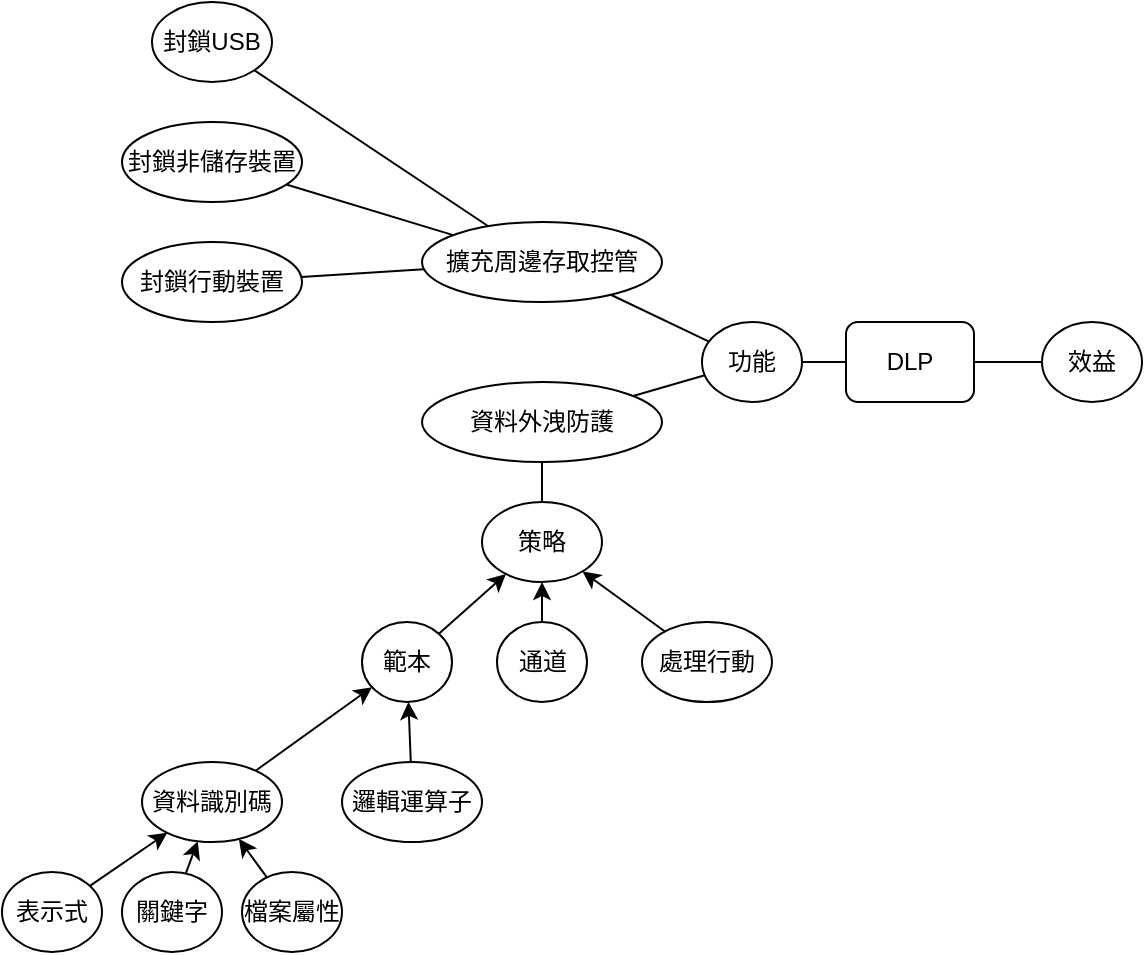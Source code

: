 <mxfile version="24.0.2" type="github">
  <diagram name="第 1 页" id="t7qFuRe6FOvAGoAW_O7x">
    <mxGraphModel dx="1024" dy="551" grid="1" gridSize="10" guides="1" tooltips="1" connect="1" arrows="1" fold="1" page="1" pageScale="1" pageWidth="827" pageHeight="1169" math="0" shadow="0">
      <root>
        <mxCell id="0" />
        <mxCell id="1" parent="0" />
        <mxCell id="pRuLt233ZQYhjGLr3jmY-1" value="DLP" style="rounded=1;whiteSpace=wrap;html=1;" vertex="1" parent="1">
          <mxGeometry x="432" y="310" width="64" height="40" as="geometry" />
        </mxCell>
        <mxCell id="pRuLt233ZQYhjGLr3jmY-2" value="功能" style="ellipse;whiteSpace=wrap;html=1;" vertex="1" parent="1">
          <mxGeometry x="360" y="310" width="50" height="40" as="geometry" />
        </mxCell>
        <mxCell id="pRuLt233ZQYhjGLr3jmY-3" value="效益" style="ellipse;whiteSpace=wrap;html=1;" vertex="1" parent="1">
          <mxGeometry x="530" y="310" width="50" height="40" as="geometry" />
        </mxCell>
        <mxCell id="pRuLt233ZQYhjGLr3jmY-10" value="擴充周邊存取控管" style="ellipse;whiteSpace=wrap;html=1;" vertex="1" parent="1">
          <mxGeometry x="220" y="260" width="120" height="40" as="geometry" />
        </mxCell>
        <mxCell id="pRuLt233ZQYhjGLr3jmY-11" value="&lt;div&gt;資料外洩防護&lt;/div&gt;" style="ellipse;whiteSpace=wrap;html=1;" vertex="1" parent="1">
          <mxGeometry x="220" y="340" width="120" height="40" as="geometry" />
        </mxCell>
        <mxCell id="pRuLt233ZQYhjGLr3jmY-19" value="封鎖USB" style="ellipse;whiteSpace=wrap;html=1;" vertex="1" parent="1">
          <mxGeometry x="85" y="150" width="60" height="40" as="geometry" />
        </mxCell>
        <mxCell id="pRuLt233ZQYhjGLr3jmY-20" value="封鎖行動裝置" style="ellipse;whiteSpace=wrap;html=1;" vertex="1" parent="1">
          <mxGeometry x="70" y="270" width="90" height="40" as="geometry" />
        </mxCell>
        <mxCell id="pRuLt233ZQYhjGLr3jmY-21" value="封鎖非儲存裝置" style="ellipse;whiteSpace=wrap;html=1;" vertex="1" parent="1">
          <mxGeometry x="70" y="210" width="90" height="40" as="geometry" />
        </mxCell>
        <mxCell id="pRuLt233ZQYhjGLr3jmY-25" value="" style="endArrow=none;html=1;rounded=0;" edge="1" parent="1" source="pRuLt233ZQYhjGLr3jmY-20" target="pRuLt233ZQYhjGLr3jmY-10">
          <mxGeometry width="50" height="50" relative="1" as="geometry">
            <mxPoint x="160" y="285.5" as="sourcePoint" />
            <mxPoint x="216.04" y="274.5" as="targetPoint" />
          </mxGeometry>
        </mxCell>
        <mxCell id="pRuLt233ZQYhjGLr3jmY-26" value="" style="endArrow=none;html=1;rounded=0;" edge="1" parent="1" source="pRuLt233ZQYhjGLr3jmY-21" target="pRuLt233ZQYhjGLr3jmY-10">
          <mxGeometry width="50" height="50" relative="1" as="geometry">
            <mxPoint x="160" y="243.5" as="sourcePoint" />
            <mxPoint x="220" y="240" as="targetPoint" />
          </mxGeometry>
        </mxCell>
        <mxCell id="pRuLt233ZQYhjGLr3jmY-27" value="" style="endArrow=none;html=1;rounded=0;" edge="1" parent="1" source="pRuLt233ZQYhjGLr3jmY-19" target="pRuLt233ZQYhjGLr3jmY-10">
          <mxGeometry width="50" height="50" relative="1" as="geometry">
            <mxPoint x="180" y="305.5" as="sourcePoint" />
            <mxPoint x="240" y="302" as="targetPoint" />
          </mxGeometry>
        </mxCell>
        <mxCell id="pRuLt233ZQYhjGLr3jmY-28" value="" style="endArrow=none;html=1;rounded=0;" edge="1" parent="1" source="pRuLt233ZQYhjGLr3jmY-2" target="pRuLt233ZQYhjGLr3jmY-10">
          <mxGeometry width="50" height="50" relative="1" as="geometry">
            <mxPoint x="190" y="315.5" as="sourcePoint" />
            <mxPoint x="250" y="312" as="targetPoint" />
          </mxGeometry>
        </mxCell>
        <mxCell id="pRuLt233ZQYhjGLr3jmY-29" value="" style="endArrow=none;html=1;rounded=0;" edge="1" parent="1" source="pRuLt233ZQYhjGLr3jmY-2" target="pRuLt233ZQYhjGLr3jmY-11">
          <mxGeometry width="50" height="50" relative="1" as="geometry">
            <mxPoint x="370" y="340" as="sourcePoint" />
            <mxPoint x="324" y="306" as="targetPoint" />
          </mxGeometry>
        </mxCell>
        <mxCell id="pRuLt233ZQYhjGLr3jmY-30" value="" style="endArrow=none;html=1;rounded=0;" edge="1" parent="1" source="pRuLt233ZQYhjGLr3jmY-2" target="pRuLt233ZQYhjGLr3jmY-1">
          <mxGeometry width="50" height="50" relative="1" as="geometry">
            <mxPoint x="384" y="340" as="sourcePoint" />
            <mxPoint x="334" y="316" as="targetPoint" />
          </mxGeometry>
        </mxCell>
        <mxCell id="pRuLt233ZQYhjGLr3jmY-31" value="" style="endArrow=none;html=1;rounded=0;" edge="1" parent="1" source="pRuLt233ZQYhjGLr3jmY-3" target="pRuLt233ZQYhjGLr3jmY-1">
          <mxGeometry width="50" height="50" relative="1" as="geometry">
            <mxPoint x="420" y="340" as="sourcePoint" />
            <mxPoint x="442" y="340" as="targetPoint" />
          </mxGeometry>
        </mxCell>
        <mxCell id="pRuLt233ZQYhjGLr3jmY-33" value="策略" style="ellipse;whiteSpace=wrap;html=1;" vertex="1" parent="1">
          <mxGeometry x="250" y="400" width="60" height="40" as="geometry" />
        </mxCell>
        <mxCell id="pRuLt233ZQYhjGLr3jmY-34" value="資料識別碼" style="ellipse;whiteSpace=wrap;html=1;" vertex="1" parent="1">
          <mxGeometry x="80" y="530" width="70" height="40" as="geometry" />
        </mxCell>
        <mxCell id="pRuLt233ZQYhjGLr3jmY-41" style="edgeStyle=orthogonalEdgeStyle;rounded=0;orthogonalLoop=1;jettySize=auto;html=1;exitX=0.5;exitY=0;exitDx=0;exitDy=0;entryX=0.5;entryY=1;entryDx=0;entryDy=0;" edge="1" parent="1" source="pRuLt233ZQYhjGLr3jmY-35" target="pRuLt233ZQYhjGLr3jmY-33">
          <mxGeometry relative="1" as="geometry" />
        </mxCell>
        <mxCell id="pRuLt233ZQYhjGLr3jmY-35" value="通道" style="ellipse;whiteSpace=wrap;html=1;" vertex="1" parent="1">
          <mxGeometry x="257.5" y="460" width="45" height="40" as="geometry" />
        </mxCell>
        <mxCell id="pRuLt233ZQYhjGLr3jmY-36" value="範本" style="ellipse;whiteSpace=wrap;html=1;" vertex="1" parent="1">
          <mxGeometry x="190" y="460" width="45" height="40" as="geometry" />
        </mxCell>
        <mxCell id="pRuLt233ZQYhjGLr3jmY-37" value="處理行動" style="ellipse;whiteSpace=wrap;html=1;" vertex="1" parent="1">
          <mxGeometry x="330" y="460" width="65" height="40" as="geometry" />
        </mxCell>
        <mxCell id="pRuLt233ZQYhjGLr3jmY-40" value="" style="endArrow=classic;html=1;rounded=0;" edge="1" parent="1" source="pRuLt233ZQYhjGLr3jmY-36" target="pRuLt233ZQYhjGLr3jmY-33">
          <mxGeometry width="50" height="50" relative="1" as="geometry">
            <mxPoint x="420" y="380" as="sourcePoint" />
            <mxPoint x="470" y="330" as="targetPoint" />
          </mxGeometry>
        </mxCell>
        <mxCell id="pRuLt233ZQYhjGLr3jmY-43" value="" style="endArrow=classic;html=1;rounded=0;" edge="1" parent="1" source="pRuLt233ZQYhjGLr3jmY-37" target="pRuLt233ZQYhjGLr3jmY-33">
          <mxGeometry width="50" height="50" relative="1" as="geometry">
            <mxPoint x="420" y="380" as="sourcePoint" />
            <mxPoint x="470" y="330" as="targetPoint" />
          </mxGeometry>
        </mxCell>
        <mxCell id="pRuLt233ZQYhjGLr3jmY-44" value="" style="endArrow=none;html=1;rounded=0;" edge="1" parent="1" source="pRuLt233ZQYhjGLr3jmY-33" target="pRuLt233ZQYhjGLr3jmY-11">
          <mxGeometry width="50" height="50" relative="1" as="geometry">
            <mxPoint x="420" y="380" as="sourcePoint" />
            <mxPoint x="470" y="330" as="targetPoint" />
          </mxGeometry>
        </mxCell>
        <mxCell id="pRuLt233ZQYhjGLr3jmY-45" value="" style="endArrow=classic;html=1;rounded=0;" edge="1" parent="1" source="pRuLt233ZQYhjGLr3jmY-34" target="pRuLt233ZQYhjGLr3jmY-36">
          <mxGeometry width="50" height="50" relative="1" as="geometry">
            <mxPoint x="420" y="380" as="sourcePoint" />
            <mxPoint x="470" y="330" as="targetPoint" />
          </mxGeometry>
        </mxCell>
        <mxCell id="pRuLt233ZQYhjGLr3jmY-46" value="邏輯運算子" style="ellipse;whiteSpace=wrap;html=1;" vertex="1" parent="1">
          <mxGeometry x="180" y="530" width="70" height="40" as="geometry" />
        </mxCell>
        <mxCell id="pRuLt233ZQYhjGLr3jmY-47" value="" style="endArrow=classic;html=1;rounded=0;" edge="1" parent="1" source="pRuLt233ZQYhjGLr3jmY-46" target="pRuLt233ZQYhjGLr3jmY-36">
          <mxGeometry width="50" height="50" relative="1" as="geometry">
            <mxPoint x="147" y="544" as="sourcePoint" />
            <mxPoint x="205" y="503" as="targetPoint" />
          </mxGeometry>
        </mxCell>
        <mxCell id="pRuLt233ZQYhjGLr3jmY-48" value="表示式" style="ellipse;whiteSpace=wrap;html=1;" vertex="1" parent="1">
          <mxGeometry x="10" y="585" width="50" height="40" as="geometry" />
        </mxCell>
        <mxCell id="pRuLt233ZQYhjGLr3jmY-49" value="關鍵字" style="ellipse;whiteSpace=wrap;html=1;" vertex="1" parent="1">
          <mxGeometry x="70" y="585" width="50" height="40" as="geometry" />
        </mxCell>
        <mxCell id="pRuLt233ZQYhjGLr3jmY-50" value="檔案屬性" style="ellipse;whiteSpace=wrap;html=1;" vertex="1" parent="1">
          <mxGeometry x="130" y="585" width="50" height="40" as="geometry" />
        </mxCell>
        <mxCell id="pRuLt233ZQYhjGLr3jmY-51" value="" style="endArrow=classic;html=1;rounded=0;" edge="1" parent="1" source="pRuLt233ZQYhjGLr3jmY-48" target="pRuLt233ZQYhjGLr3jmY-34">
          <mxGeometry width="50" height="50" relative="1" as="geometry">
            <mxPoint x="410" y="450" as="sourcePoint" />
            <mxPoint x="460" y="400" as="targetPoint" />
          </mxGeometry>
        </mxCell>
        <mxCell id="pRuLt233ZQYhjGLr3jmY-52" value="" style="endArrow=classic;html=1;rounded=0;" edge="1" parent="1" source="pRuLt233ZQYhjGLr3jmY-49" target="pRuLt233ZQYhjGLr3jmY-34">
          <mxGeometry width="50" height="50" relative="1" as="geometry">
            <mxPoint x="64" y="602" as="sourcePoint" />
            <mxPoint x="103" y="575" as="targetPoint" />
          </mxGeometry>
        </mxCell>
        <mxCell id="pRuLt233ZQYhjGLr3jmY-53" value="" style="endArrow=classic;html=1;rounded=0;" edge="1" parent="1" source="pRuLt233ZQYhjGLr3jmY-50" target="pRuLt233ZQYhjGLr3jmY-34">
          <mxGeometry width="50" height="50" relative="1" as="geometry">
            <mxPoint x="74" y="612" as="sourcePoint" />
            <mxPoint x="113" y="585" as="targetPoint" />
          </mxGeometry>
        </mxCell>
      </root>
    </mxGraphModel>
  </diagram>
</mxfile>
